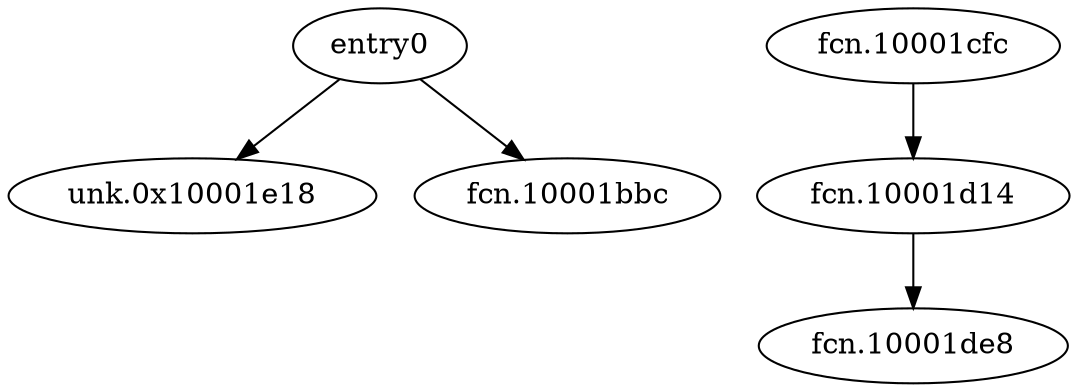 digraph code {
  "0x10001b88" [label="entry0"];
  "0x10001b88" -> "0x10001e18";
  "0x10001e18" [label="unk.0x10001e18"];
  "0x10001b88" -> "0x10001bbc";
  "0x10001bbc" [label="fcn.10001bbc"];
  "0x10001d14" [label="fcn.10001d14"];
  "0x10001d14" -> "0x10001de8";
  "0x10001de8" [label="fcn.10001de8"];
  "0x10001cfc" [label="fcn.10001cfc"];
  "0x10001cfc" -> "0x10001d14";
  "0x10001d14" [label="fcn.10001d14"];
}